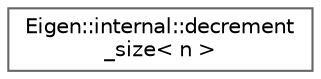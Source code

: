 digraph "类继承关系图"
{
 // LATEX_PDF_SIZE
  bgcolor="transparent";
  edge [fontname=Helvetica,fontsize=10,labelfontname=Helvetica,labelfontsize=10];
  node [fontname=Helvetica,fontsize=10,shape=box,height=0.2,width=0.4];
  rankdir="LR";
  Node0 [id="Node000000",label="Eigen::internal::decrement\l_size\< n \>",height=0.2,width=0.4,color="grey40", fillcolor="white", style="filled",URL="$struct_eigen_1_1internal_1_1decrement__size.html",tooltip=" "];
}
